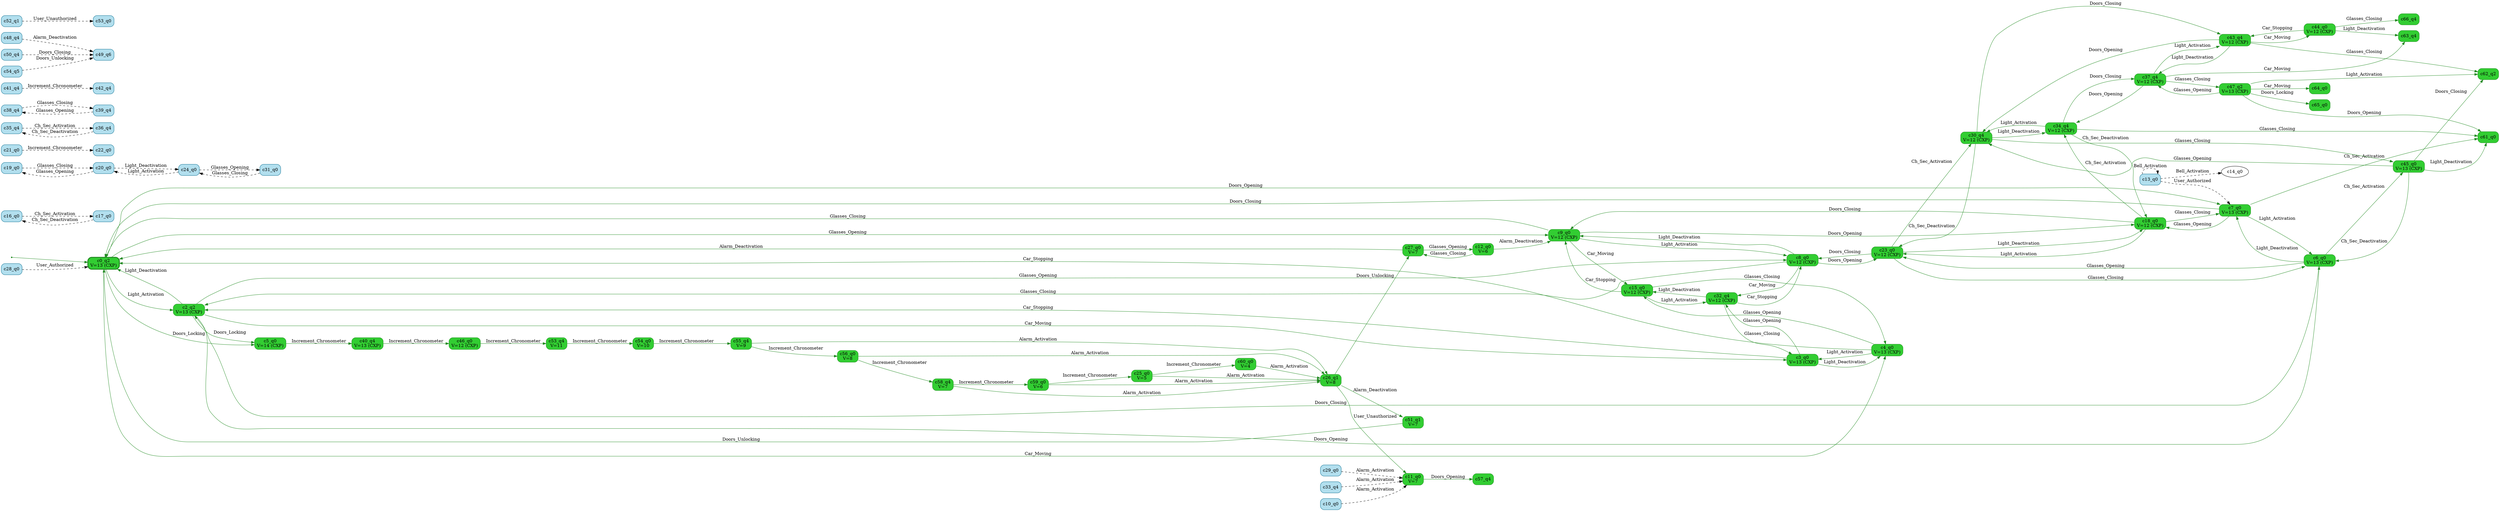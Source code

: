 digraph g {

	rankdir="LR"

	__invisible__[shape="point", color="forestgreen"]
	c0_q2[label="c0_q2\nV=13 (CXP)", shape="box", style="rounded, filled", color="forestgreen", fillcolor="limegreen", penwidth=3] // Initial
	c2_q2[label="c2_q2\nV=13 (CXP)", shape="box", style="rounded, filled", color="forestgreen", fillcolor="limegreen"]
	c3_q0[label="c3_q0\nV=13 (CXP)", shape="box", style="rounded, filled", color="forestgreen", fillcolor="limegreen"]
	c32_q4[label="c32_q4\nV=12 (CXP)", shape="box", style="rounded, filled", color="forestgreen", fillcolor="limegreen"]
	c8_q0[label="c8_q0\nV=12 (CXP)", shape="box", style="rounded, filled", color="forestgreen", fillcolor="limegreen"]
	c23_q0[label="c23_q0\nV=12 (CXP)", shape="box", style="rounded, filled", color="forestgreen", fillcolor="limegreen"]
	c18_q0[label="c18_q0\nV=12 (CXP)", shape="box", style="rounded, filled", color="forestgreen", fillcolor="limegreen"]
	c9_q0[label="c9_q0\nV=12 (CXP)", shape="box", style="rounded, filled", color="forestgreen", fillcolor="limegreen"]
	c15_q0[label="c15_q0\nV=12 (CXP)", shape="box", style="rounded, filled", color="forestgreen", fillcolor="limegreen"]
	c4_q0[label="c4_q0\nV=13 (CXP)", shape="box", style="rounded, filled", color="forestgreen", fillcolor="limegreen"]
	c7_q0[label="c7_q0\nV=13 (CXP)", shape="box", style="rounded, filled", color="forestgreen", fillcolor="limegreen"]
	c61_q0[label="c61_q0", shape="box", style="rounded, filled", color="forestgreen", fillcolor="limegreen"]
	c6_q0[label="c6_q0\nV=13 (CXP)", shape="box", style="rounded, filled", color="forestgreen", fillcolor="limegreen"]
	c45_q0[label="c45_q0\nV=13 (CXP)", shape="box", style="rounded, filled", color="forestgreen", fillcolor="limegreen"]
	c30_q4[label="c30_q4\nV=12 (CXP)", shape="box", style="rounded, filled", color="forestgreen", fillcolor="limegreen"]
	c43_q4[label="c43_q4\nV=12 (CXP)", shape="box", style="rounded, filled", color="forestgreen", fillcolor="limegreen"]
	c37_q4[label="c37_q4\nV=12 (CXP)", shape="box", style="rounded, filled", color="forestgreen", fillcolor="limegreen"]
	c34_q4[label="c34_q4\nV=12 (CXP)", shape="box", style="rounded, filled", color="forestgreen", fillcolor="limegreen"]
	c47_q2[label="c47_q2\nV=13 (CXP)", shape="box", style="rounded, filled", color="forestgreen", fillcolor="limegreen"]
	c62_q2[label="c62_q2", shape="box", style="rounded, filled", color="forestgreen", fillcolor="limegreen"]
	c64_q0[label="c64_q0", shape="box", style="rounded, filled", color="forestgreen", fillcolor="limegreen"]
	c65_q0[label="c65_q0", shape="box", style="rounded, filled", color="forestgreen", fillcolor="limegreen"]
	c63_q4[label="c63_q4", shape="box", style="rounded, filled", color="forestgreen", fillcolor="limegreen"]
	c44_q0[label="c44_q0\nV=12 (CXP)", shape="box", style="rounded, filled", color="forestgreen", fillcolor="limegreen"]
	c66_q4[label="c66_q4", shape="box", style="rounded, filled", color="forestgreen", fillcolor="limegreen"]
	c5_q0[label="c5_q0\nV=14 (CXP)", shape="box", style="rounded, filled", color="forestgreen", fillcolor="limegreen"]
	c40_q4[label="c40_q4\nV=13 (CXP)", shape="box", style="rounded, filled", color="forestgreen", fillcolor="limegreen"]
	c46_q0[label="c46_q0\nV=12 (CXP)", shape="box", style="rounded, filled", color="forestgreen", fillcolor="limegreen"]
	c53_q4[label="c53_q4\nV=11", shape="box", style="rounded, filled", color="forestgreen", fillcolor="limegreen"]
	c54_q0[label="c54_q0\nV=10", shape="box", style="rounded, filled", color="forestgreen", fillcolor="limegreen"]
	c55_q4[label="c55_q4\nV=9", shape="box", style="rounded, filled", color="forestgreen", fillcolor="limegreen"]
	c56_q0[label="c56_q0\nV=8", shape="box", style="rounded, filled", color="forestgreen", fillcolor="limegreen"]
	c58_q4[label="c58_q4\nV=7", shape="box", style="rounded, filled", color="forestgreen", fillcolor="limegreen"]
	c59_q0[label="c59_q0\nV=6", shape="box", style="rounded, filled", color="forestgreen", fillcolor="limegreen"]
	c25_q0[label="c25_q0\nV=5", shape="box", style="rounded, filled", color="forestgreen", fillcolor="limegreen"]
	c26_q1[label="c26_q1\nV=8", shape="box", style="rounded, filled", color="forestgreen", fillcolor="limegreen"]
	c51_q1[label="c51_q1\nV=7", shape="box", style="rounded, filled", color="forestgreen", fillcolor="limegreen"]
	c27_q0[label="c27_q0\nV=7", shape="box", style="rounded, filled", color="forestgreen", fillcolor="limegreen"]
	c12_q0[label="c12_q0\nV=6", shape="box", style="rounded, filled", color="forestgreen", fillcolor="limegreen"]
	c11_q0[label="c11_q0\nV=7", shape="box", style="rounded, filled", color="forestgreen", fillcolor="limegreen"]
	c57_q4[label="c57_q4", shape="box", style="rounded, filled", color="forestgreen", fillcolor="limegreen"]
	c60_q0[label="c60_q0\nV=4", shape="box", style="rounded, filled", color="forestgreen", fillcolor="limegreen"]
	c10_q0[label="c10_q0", shape="box", style="rounded, filled", color="deepskyblue4", fillcolor="lightblue2"]
	c13_q0[label="c13_q0", shape="box", style="rounded, filled", color="deepskyblue4", fillcolor="lightblue2"]
	c16_q0[label="c16_q0", shape="box", style="rounded, filled", color="deepskyblue4", fillcolor="lightblue2"]
	c17_q0[label="c17_q0", shape="box", style="rounded, filled", color="deepskyblue4", fillcolor="lightblue2"]
	c19_q0[label="c19_q0", shape="box", style="rounded, filled", color="deepskyblue4", fillcolor="lightblue2"]
	c20_q0[label="c20_q0", shape="box", style="rounded, filled", color="deepskyblue4", fillcolor="lightblue2"]
	c21_q0[label="c21_q0", shape="box", style="rounded, filled", color="deepskyblue4", fillcolor="lightblue2"]
	c22_q0[label="c22_q0", shape="box", style="rounded, filled", color="deepskyblue4", fillcolor="lightblue2"]
	c24_q0[label="c24_q0", shape="box", style="rounded, filled", color="deepskyblue4", fillcolor="lightblue2"]
	c28_q0[label="c28_q0", shape="box", style="rounded, filled", color="deepskyblue4", fillcolor="lightblue2"]
	c29_q0[label="c29_q0", shape="box", style="rounded, filled", color="deepskyblue4", fillcolor="lightblue2"]
	c31_q0[label="c31_q0", shape="box", style="rounded, filled", color="deepskyblue4", fillcolor="lightblue2"]
	c33_q4[label="c33_q4", shape="box", style="rounded, filled", color="deepskyblue4", fillcolor="lightblue2"]
	c35_q4[label="c35_q4", shape="box", style="rounded, filled", color="deepskyblue4", fillcolor="lightblue2"]
	c36_q4[label="c36_q4", shape="box", style="rounded, filled", color="deepskyblue4", fillcolor="lightblue2"]
	c38_q4[label="c38_q4", shape="box", style="rounded, filled", color="deepskyblue4", fillcolor="lightblue2"]
	c39_q4[label="c39_q4", shape="box", style="rounded, filled", color="deepskyblue4", fillcolor="lightblue2"]
	c41_q4[label="c41_q4", shape="box", style="rounded, filled", color="deepskyblue4", fillcolor="lightblue2"]
	c42_q4[label="c42_q4", shape="box", style="rounded, filled", color="deepskyblue4", fillcolor="lightblue2"]
	c48_q4[label="c48_q4", shape="box", style="rounded, filled", color="deepskyblue4", fillcolor="lightblue2"]
	c49_q6[label="c49_q6", shape="box", style="rounded, filled", color="deepskyblue4", fillcolor="lightblue2"]
	c50_q4[label="c50_q4", shape="box", style="rounded, filled", color="deepskyblue4", fillcolor="lightblue2"]
	c52_q1[label="c52_q1", shape="box", style="rounded, filled", color="deepskyblue4", fillcolor="lightblue2"]
	c53_q0[label="c53_q0", shape="box", style="rounded, filled", color="deepskyblue4", fillcolor="lightblue2"]
	c54_q5[label="c54_q5", shape="box", style="rounded, filled", color="deepskyblue4", fillcolor="lightblue2"]

	__invisible__ -> c0_q2[color="forestgreen"]
	c0_q2 -> c2_q2[label="Light_Activation", color="forestgreen"]
	c2_q2 -> c0_q2[label="Light_Deactivation", color="forestgreen"]
	c2_q2 -> c3_q0[label="Car_Moving", color="forestgreen"]
	c3_q0 -> c2_q2[label="Car_Stopping", color="forestgreen"]
	c3_q0 -> c32_q4[label="Glasses_Opening", color="forestgreen"]
	c32_q4 -> c8_q0[label="Car_Stopping", color="forestgreen"]
	c8_q0 -> c32_q4[label="Car_Moving", color="forestgreen"]
	c8_q0 -> c23_q0[label="Doors_Opening", color="forestgreen"]
	c23_q0 -> c18_q0[label="Light_Deactivation", color="forestgreen"]
	c18_q0 -> c9_q0[label="Doors_Closing", color="forestgreen"]
	c9_q0 -> c15_q0[label="Car_Moving", color="forestgreen"]
	c15_q0 -> c9_q0[label="Car_Stopping", color="forestgreen"]
	c15_q0 -> c32_q4[label="Light_Activation", color="forestgreen"]
	c15_q0 -> c4_q0[label="Glasses_Closing", color="forestgreen"]
	c4_q0 -> c0_q2[label="Car_Stopping", color="forestgreen"]
	c4_q0 -> c15_q0[label="Glasses_Opening", color="forestgreen"]
	c4_q0 -> c3_q0[label="Light_Activation", color="forestgreen"]
	c9_q0 -> c18_q0[label="Doors_Opening", color="forestgreen"]
	c9_q0 -> c0_q2[label="Glasses_Closing", color="forestgreen"]
	c9_q0 -> c8_q0[label="Light_Activation", color="forestgreen"]
	c18_q0 -> c7_q0[label="Glasses_Closing", color="forestgreen"]
	c7_q0 -> c18_q0[label="Glasses_Opening", color="forestgreen"]
	c7_q0 -> c0_q2[label="Doors_Closing", color="forestgreen"]
	c7_q0 -> c61_q0[label="Ch_Sec_Activation", color="forestgreen"]
	c7_q0 -> c6_q0[label="Light_Activation", color="forestgreen"]
	c6_q0 -> c2_q2[label="Doors_Closing", color="forestgreen"]
	c6_q0 -> c45_q0[label="Ch_Sec_Activation", color="forestgreen"]
	c45_q0 -> c6_q0[label="Ch_Sec_Deactivation", color="forestgreen"]
	c45_q0 -> c30_q4[label="Glasses_Opening", color="forestgreen"]
	c30_q4 -> c23_q0[label="Ch_Sec_Deactivation", color="forestgreen"]
	c30_q4 -> c43_q4[label="Doors_Closing", color="forestgreen"]
	c43_q4 -> c37_q4[label="Light_Deactivation", color="forestgreen"]
	c37_q4 -> c43_q4[label="Light_Activation", color="forestgreen"]
	c37_q4 -> c34_q4[label="Doors_Opening", color="forestgreen"]
	c34_q4 -> c18_q0[label="Ch_Sec_Deactivation", color="forestgreen"]
	c34_q4 -> c37_q4[label="Doors_Closing", color="forestgreen"]
	c34_q4 -> c61_q0[label="Glasses_Closing", color="forestgreen"]
	c34_q4 -> c30_q4[label="Light_Activation", color="forestgreen"]
	c37_q4 -> c47_q2[label="Glasses_Closing", color="forestgreen"]
	c47_q2 -> c62_q2[label="Light_Activation", color="forestgreen"]
	c47_q2 -> c64_q0[label="Car_Moving", color="forestgreen"]
	c47_q2 -> c65_q0[label="Doors_Locking", color="forestgreen"]
	c47_q2 -> c61_q0[label="Doors_Opening", color="forestgreen"]
	c47_q2 -> c37_q4[label="Glasses_Opening", color="forestgreen"]
	c37_q4 -> c63_q4[label="Car_Moving", color="forestgreen"]
	c43_q4 -> c44_q0[label="Car_Moving", color="forestgreen"]
	c44_q0 -> c43_q4[label="Car_Stopping", color="forestgreen"]
	c44_q0 -> c66_q4[label="Glasses_Closing", color="forestgreen"]
	c44_q0 -> c63_q4[label="Light_Deactivation", color="forestgreen"]
	c43_q4 -> c30_q4[label="Doors_Opening", color="forestgreen"]
	c43_q4 -> c62_q2[label="Glasses_Closing", color="forestgreen"]
	c30_q4 -> c45_q0[label="Glasses_Closing", color="forestgreen"]
	c30_q4 -> c34_q4[label="Light_Deactivation", color="forestgreen"]
	c45_q0 -> c61_q0[label="Light_Deactivation", color="forestgreen"]
	c45_q0 -> c62_q2[label="Doors_Closing", color="forestgreen"]
	c6_q0 -> c23_q0[label="Glasses_Opening", color="forestgreen"]
	c6_q0 -> c7_q0[label="Light_Deactivation", color="forestgreen"]
	c18_q0 -> c23_q0[label="Light_Activation", color="forestgreen"]
	c18_q0 -> c34_q4[label="Ch_Sec_Activation", color="forestgreen"]
	c23_q0 -> c30_q4[label="Ch_Sec_Activation", color="forestgreen"]
	c23_q0 -> c6_q0[label="Glasses_Closing", color="forestgreen"]
	c23_q0 -> c8_q0[label="Doors_Closing", color="forestgreen"]
	c8_q0 -> c9_q0[label="Light_Deactivation", color="forestgreen"]
	c8_q0 -> c2_q2[label="Glasses_Closing", color="forestgreen"]
	c32_q4 -> c15_q0[label="Light_Deactivation", color="forestgreen"]
	c32_q4 -> c3_q0[label="Glasses_Closing", color="forestgreen"]
	c3_q0 -> c4_q0[label="Light_Deactivation", color="forestgreen"]
	c2_q2 -> c5_q0[label="Doors_Locking", color="forestgreen"]
	c5_q0 -> c40_q4[label="Increment_Chronometer", color="forestgreen"]
	c40_q4 -> c46_q0[label="Increment_Chronometer", color="forestgreen"]
	c46_q0 -> c53_q4[label="Increment_Chronometer", color="forestgreen"]
	c53_q4 -> c54_q0[label="Increment_Chronometer", color="forestgreen"]
	c54_q0 -> c55_q4[label="Increment_Chronometer", color="forestgreen"]
	c55_q4 -> c56_q0[label="Increment_Chronometer", color="forestgreen"]
	c56_q0 -> c58_q4[label="Increment_Chronometer", color="forestgreen"]
	c58_q4 -> c59_q0[label="Increment_Chronometer", color="forestgreen"]
	c59_q0 -> c25_q0[label="Increment_Chronometer", color="forestgreen"]
	c25_q0 -> c26_q1[label="Alarm_Activation", color="forestgreen"]
	c26_q1 -> c51_q1[label="Alarm_Deactivation", color="forestgreen"]
	c51_q1 -> c0_q2[label="Doors_Unlocking", color="forestgreen"]
	c26_q1 -> c27_q0[label="Doors_Unlocking", color="forestgreen"]
	c27_q0 -> c0_q2[label="Alarm_Deactivation", color="forestgreen"]
	c27_q0 -> c12_q0[label="Glasses_Opening", color="forestgreen"]
	c12_q0 -> c9_q0[label="Alarm_Deactivation", color="forestgreen"]
	c12_q0 -> c27_q0[label="Glasses_Closing", color="forestgreen"]
	c26_q1 -> c11_q0[label="User_Unauthorized", color="forestgreen"]
	c11_q0 -> c57_q4[label="Doors_Opening", color="forestgreen"]
	c25_q0 -> c60_q0[label="Increment_Chronometer", color="forestgreen"]
	c60_q0 -> c26_q1[label="Alarm_Activation", color="forestgreen"]
	c59_q0 -> c26_q1[label="Alarm_Activation", color="forestgreen"]
	c58_q4 -> c26_q1[label="Alarm_Activation", color="forestgreen"]
	c56_q0 -> c26_q1[label="Alarm_Activation", color="forestgreen"]
	c55_q4 -> c26_q1[label="Alarm_Activation", color="forestgreen"]
	c2_q2 -> c6_q0[label="Doors_Opening", color="forestgreen"]
	c2_q2 -> c8_q0[label="Glasses_Opening", color="forestgreen"]
	c0_q2 -> c4_q0[label="Car_Moving", color="forestgreen"]
	c0_q2 -> c5_q0[label="Doors_Locking", color="forestgreen"]
	c0_q2 -> c7_q0[label="Doors_Opening", color="forestgreen"]
	c0_q2 -> c9_q0[label="Glasses_Opening", color="forestgreen"]
	c10_q0 -> c11_q0[label="Alarm_Activation", color="black", style="dashed"]
	c13_q0 -> c14_q0[label="Bell_Activation", color="black", style="dashed"]
	c16_q0 -> c17_q0[label="Ch_Sec_Activation", color="black", style="dashed"]
	c17_q0 -> c16_q0[label="Ch_Sec_Deactivation", color="black", style="dashed"]
	c19_q0 -> c20_q0[label="Glasses_Closing", color="black", style="dashed"]
	c20_q0 -> c19_q0[label="Glasses_Opening", color="black", style="dashed"]
	c21_q0 -> c22_q0[label="Increment_Chronometer", color="black", style="dashed"]
	c24_q0 -> c20_q0[label="Light_Activation", color="black", style="dashed"]
	c20_q0 -> c24_q0[label="Light_Deactivation", color="black", style="dashed"]
	c13_q0 -> c7_q0[label="User_Authorized", color="black", style="dashed"]
	c28_q0 -> c0_q2[label="User_Authorized", color="black", style="dashed"]
	c29_q0 -> c11_q0[label="Alarm_Activation", color="black", style="dashed"]
	c13_q0 -> c13_q0[label="Bell_Activation", color="black", style="dashed"]
	c31_q0 -> c24_q0[label="Glasses_Closing", color="black", style="dashed"]
	c24_q0 -> c31_q0[label="Glasses_Opening", color="black", style="dashed"]
	c33_q4 -> c11_q0[label="Alarm_Activation", color="black", style="dashed"]
	c35_q4 -> c36_q4[label="Ch_Sec_Activation", color="black", style="dashed"]
	c36_q4 -> c35_q4[label="Ch_Sec_Deactivation", color="black", style="dashed"]
	c38_q4 -> c39_q4[label="Glasses_Closing", color="black", style="dashed"]
	c39_q4 -> c38_q4[label="Glasses_Opening", color="black", style="dashed"]
	c41_q4 -> c42_q4[label="Increment_Chronometer", color="black", style="dashed"]
	c48_q4 -> c49_q6[label="Alarm_Deactivation", color="black", style="dashed"]
	c50_q4 -> c49_q6[label="Doors_Closing", color="black", style="dashed"]
	c52_q1 -> c53_q0[label="User_Unauthorized", color="black", style="dashed"]
	c54_q5 -> c49_q6[label="Doors_Unlocking", color="black", style="dashed"]

}
